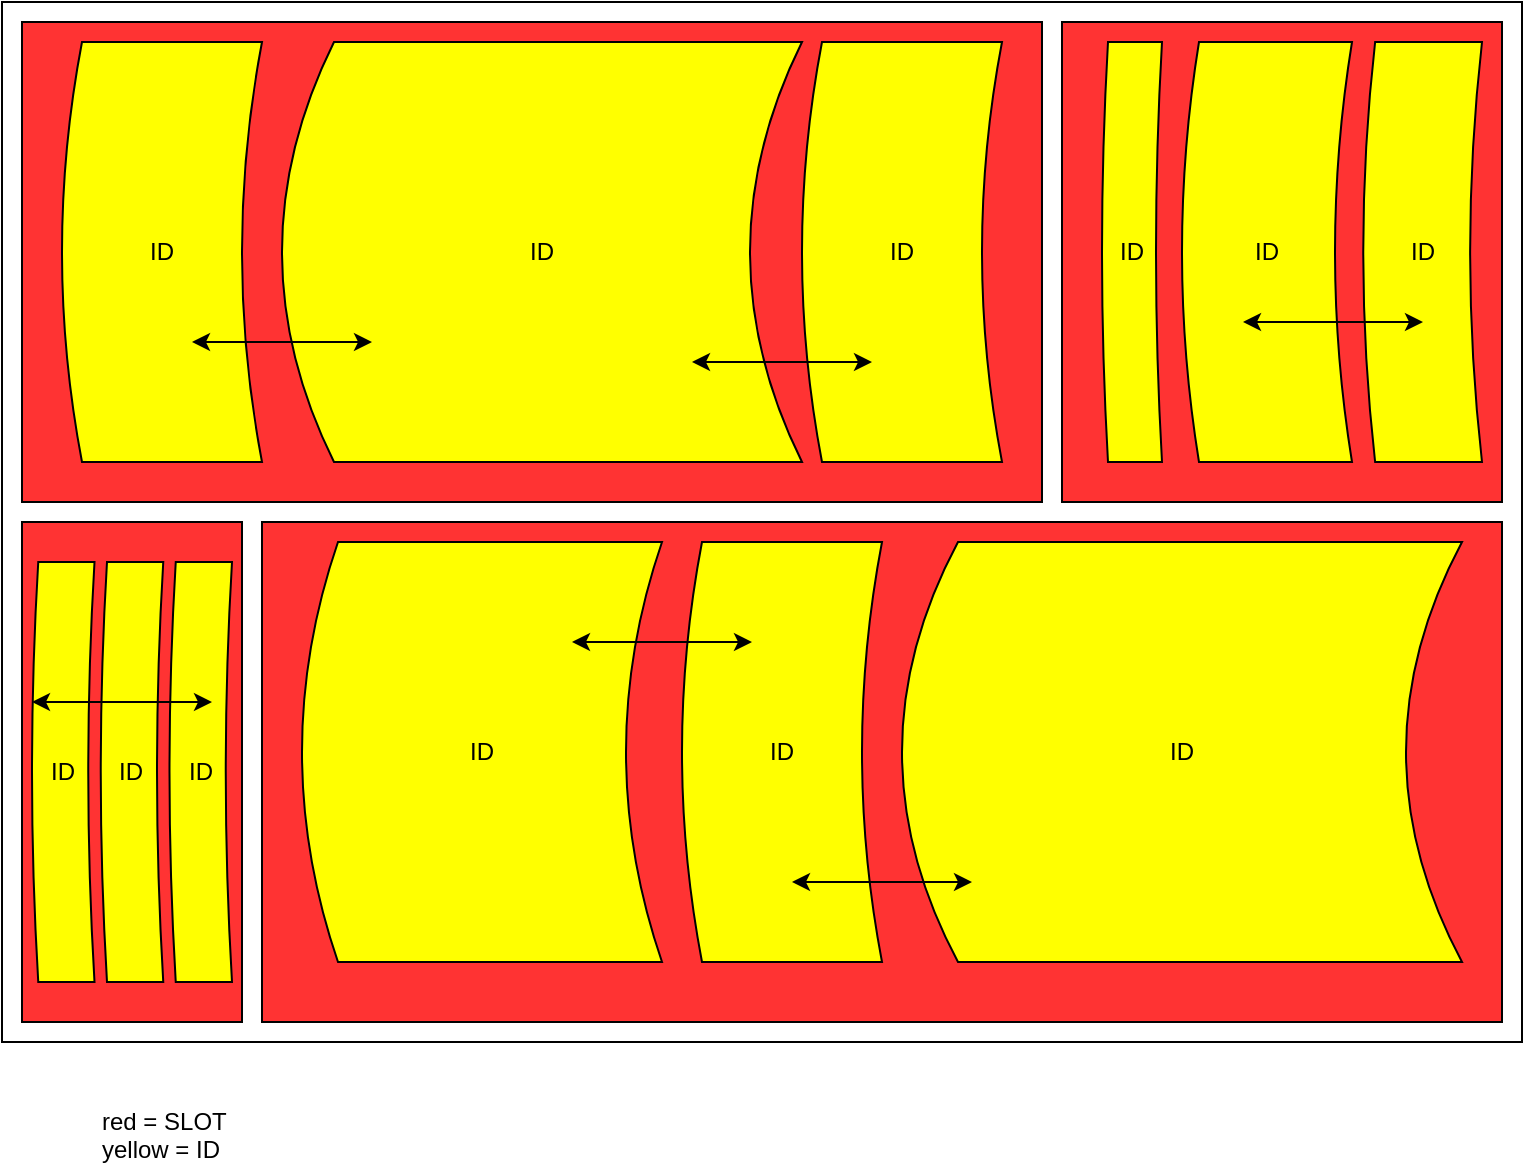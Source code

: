 <mxfile version="12.1.7" type="device" pages="1"><diagram id="5uR6uVMtWYK-z3S1J317" name="Page-1"><mxGraphModel dx="1172" dy="637" grid="1" gridSize="10" guides="1" tooltips="1" connect="1" arrows="1" fold="1" page="1" pageScale="1" pageWidth="850" pageHeight="1100" math="0" shadow="0"><root><mxCell id="0"/><mxCell id="1" parent="0"/><mxCell id="foKfLC9DaEL0SyHNHJ6o-1" value="" style="rounded=0;whiteSpace=wrap;html=1;" vertex="1" parent="1"><mxGeometry x="20" y="20" width="760" height="520" as="geometry"/></mxCell><mxCell id="foKfLC9DaEL0SyHNHJ6o-2" value="" style="rounded=0;whiteSpace=wrap;html=1;fillColor=#FF3333;" vertex="1" parent="1"><mxGeometry x="30" y="30" width="510" height="240" as="geometry"/></mxCell><mxCell id="foKfLC9DaEL0SyHNHJ6o-3" value="" style="rounded=0;whiteSpace=wrap;html=1;fillColor=#FF3333;" vertex="1" parent="1"><mxGeometry x="550" y="30" width="220" height="240" as="geometry"/></mxCell><mxCell id="foKfLC9DaEL0SyHNHJ6o-4" value="" style="rounded=0;whiteSpace=wrap;html=1;fillColor=#FF3333;" vertex="1" parent="1"><mxGeometry x="30" y="280" width="110" height="250" as="geometry"/></mxCell><mxCell id="foKfLC9DaEL0SyHNHJ6o-5" value="" style="rounded=0;whiteSpace=wrap;html=1;fillColor=#FF3333;" vertex="1" parent="1"><mxGeometry x="150" y="280" width="620" height="250" as="geometry"/></mxCell><mxCell id="foKfLC9DaEL0SyHNHJ6o-8" value="ID" style="shape=dataStorage;whiteSpace=wrap;html=1;fillColor=#FFFF00;" vertex="1" parent="1"><mxGeometry x="50" y="40" width="100" height="210" as="geometry"/></mxCell><mxCell id="foKfLC9DaEL0SyHNHJ6o-9" value="ID" style="shape=dataStorage;whiteSpace=wrap;html=1;fillColor=#FFFF00;" vertex="1" parent="1"><mxGeometry x="160" y="40" width="260" height="210" as="geometry"/></mxCell><mxCell id="foKfLC9DaEL0SyHNHJ6o-10" value="ID" style="shape=dataStorage;whiteSpace=wrap;html=1;fillColor=#FFFF00;" vertex="1" parent="1"><mxGeometry x="420" y="40" width="100" height="210" as="geometry"/></mxCell><mxCell id="foKfLC9DaEL0SyHNHJ6o-17" value="ID" style="shape=dataStorage;whiteSpace=wrap;html=1;fillColor=#FFFF00;" vertex="1" parent="1"><mxGeometry x="170" y="290" width="180" height="210" as="geometry"/></mxCell><mxCell id="foKfLC9DaEL0SyHNHJ6o-18" value="ID" style="shape=dataStorage;whiteSpace=wrap;html=1;fillColor=#FFFF00;" vertex="1" parent="1"><mxGeometry x="360" y="290" width="100" height="210" as="geometry"/></mxCell><mxCell id="foKfLC9DaEL0SyHNHJ6o-19" value="ID" style="shape=dataStorage;whiteSpace=wrap;html=1;fillColor=#FFFF00;" vertex="1" parent="1"><mxGeometry x="470" y="290" width="280" height="210" as="geometry"/></mxCell><mxCell id="foKfLC9DaEL0SyHNHJ6o-23" value="" style="group" vertex="1" connectable="0" parent="1"><mxGeometry x="570" y="40" width="190" height="210" as="geometry"/></mxCell><mxCell id="foKfLC9DaEL0SyHNHJ6o-20" value="ID" style="shape=dataStorage;whiteSpace=wrap;html=1;fillColor=#FFFF00;" vertex="1" parent="foKfLC9DaEL0SyHNHJ6o-23"><mxGeometry width="30" height="210" as="geometry"/></mxCell><mxCell id="foKfLC9DaEL0SyHNHJ6o-21" value="ID" style="shape=dataStorage;whiteSpace=wrap;html=1;fillColor=#FFFF00;" vertex="1" parent="foKfLC9DaEL0SyHNHJ6o-23"><mxGeometry x="40" width="85" height="210" as="geometry"/></mxCell><mxCell id="foKfLC9DaEL0SyHNHJ6o-22" value="ID" style="shape=dataStorage;whiteSpace=wrap;html=1;fillColor=#FFFF00;" vertex="1" parent="foKfLC9DaEL0SyHNHJ6o-23"><mxGeometry x="130.625" width="59.375" height="210" as="geometry"/></mxCell><mxCell id="foKfLC9DaEL0SyHNHJ6o-35" value="" style="endArrow=classic;startArrow=classic;html=1;" edge="1" parent="foKfLC9DaEL0SyHNHJ6o-23"><mxGeometry width="50" height="50" relative="1" as="geometry"><mxPoint x="70.5" y="140" as="sourcePoint"/><mxPoint x="160.5" y="140" as="targetPoint"/></mxGeometry></mxCell><mxCell id="foKfLC9DaEL0SyHNHJ6o-30" value="" style="group" vertex="1" connectable="0" parent="1"><mxGeometry x="35" y="300" width="100" height="210" as="geometry"/></mxCell><mxCell id="foKfLC9DaEL0SyHNHJ6o-24" value="ID" style="shape=dataStorage;whiteSpace=wrap;html=1;fillColor=#FFFF00;" vertex="1" parent="foKfLC9DaEL0SyHNHJ6o-30"><mxGeometry width="31.25" height="210" as="geometry"/></mxCell><mxCell id="foKfLC9DaEL0SyHNHJ6o-25" value="ID" style="shape=dataStorage;whiteSpace=wrap;html=1;fillColor=#FFFF00;" vertex="1" parent="foKfLC9DaEL0SyHNHJ6o-30"><mxGeometry x="34.375" width="31.25" height="210" as="geometry"/></mxCell><mxCell id="foKfLC9DaEL0SyHNHJ6o-26" value="ID" style="shape=dataStorage;whiteSpace=wrap;html=1;fillColor=#FFFF00;" vertex="1" parent="foKfLC9DaEL0SyHNHJ6o-30"><mxGeometry x="68.75" width="31.25" height="210" as="geometry"/></mxCell><mxCell id="foKfLC9DaEL0SyHNHJ6o-36" value="" style="endArrow=classic;startArrow=classic;html=1;" edge="1" parent="foKfLC9DaEL0SyHNHJ6o-30"><mxGeometry width="50" height="50" relative="1" as="geometry"><mxPoint y="70" as="sourcePoint"/><mxPoint x="90" y="70" as="targetPoint"/></mxGeometry></mxCell><mxCell id="foKfLC9DaEL0SyHNHJ6o-32" value="" style="endArrow=classic;startArrow=classic;html=1;" edge="1" parent="1"><mxGeometry width="50" height="50" relative="1" as="geometry"><mxPoint x="115" y="190" as="sourcePoint"/><mxPoint x="205" y="190" as="targetPoint"/></mxGeometry></mxCell><mxCell id="foKfLC9DaEL0SyHNHJ6o-33" value="" style="endArrow=classic;startArrow=classic;html=1;" edge="1" parent="1"><mxGeometry width="50" height="50" relative="1" as="geometry"><mxPoint x="365" y="200" as="sourcePoint"/><mxPoint x="455" y="200" as="targetPoint"/></mxGeometry></mxCell><mxCell id="foKfLC9DaEL0SyHNHJ6o-34" value="" style="endArrow=classic;startArrow=classic;html=1;" edge="1" parent="1"><mxGeometry width="50" height="50" relative="1" as="geometry"><mxPoint x="305" y="340" as="sourcePoint"/><mxPoint x="395" y="340" as="targetPoint"/></mxGeometry></mxCell><mxCell id="foKfLC9DaEL0SyHNHJ6o-37" value="" style="endArrow=classic;startArrow=classic;html=1;" edge="1" parent="1"><mxGeometry width="50" height="50" relative="1" as="geometry"><mxPoint x="415" y="460" as="sourcePoint"/><mxPoint x="505" y="460" as="targetPoint"/></mxGeometry></mxCell><mxCell id="foKfLC9DaEL0SyHNHJ6o-38" value="red = SLOT&lt;br&gt;yellow = ID" style="text;html=1;resizable=0;points=[];autosize=1;align=left;verticalAlign=top;spacingTop=-4;" vertex="1" parent="1"><mxGeometry x="68" y="570" width="80" height="30" as="geometry"/></mxCell></root></mxGraphModel></diagram></mxfile>